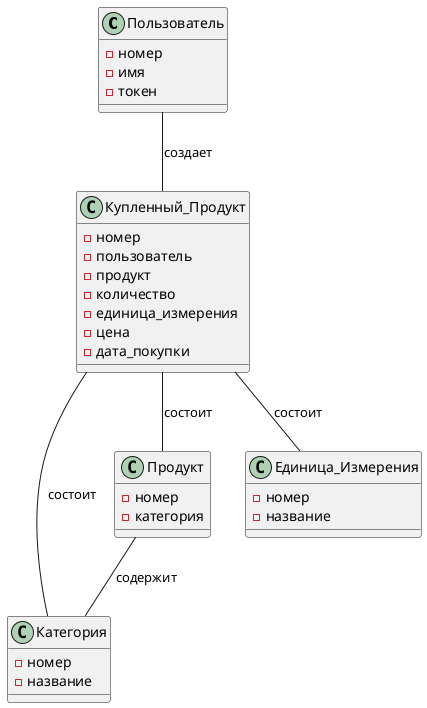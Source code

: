 @startuml diagram_classes

class Пользователь{
    - номер
    - имя
    - токен
}

class Категория{
    - номер
    - название
}

class Продукт{
    - номер
    - категория
}

class Единица_Измерения{
    - номер
    - название
}

class Купленный_Продукт{
    - номер
    - пользователь
    - продукт
    - количество
    - единица_измерения
    - цена
    - дата_покупки
}

Продукт -- Категория: содержит
Пользователь -- Купленный_Продукт: создает
Купленный_Продукт -- Продукт: состоит
Купленный_Продукт -- Категория: состоит
Купленный_Продукт -- Единица_Измерения: состоит

@enduml